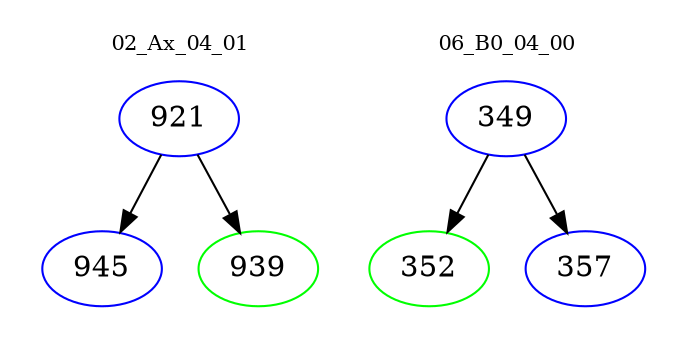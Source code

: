 digraph{
subgraph cluster_0 {
color = white
label = "02_Ax_04_01";
fontsize=10;
T0_921 [label="921", color="blue"]
T0_921 -> T0_945 [color="black"]
T0_945 [label="945", color="blue"]
T0_921 -> T0_939 [color="black"]
T0_939 [label="939", color="green"]
}
subgraph cluster_1 {
color = white
label = "06_B0_04_00";
fontsize=10;
T1_349 [label="349", color="blue"]
T1_349 -> T1_352 [color="black"]
T1_352 [label="352", color="green"]
T1_349 -> T1_357 [color="black"]
T1_357 [label="357", color="blue"]
}
}
